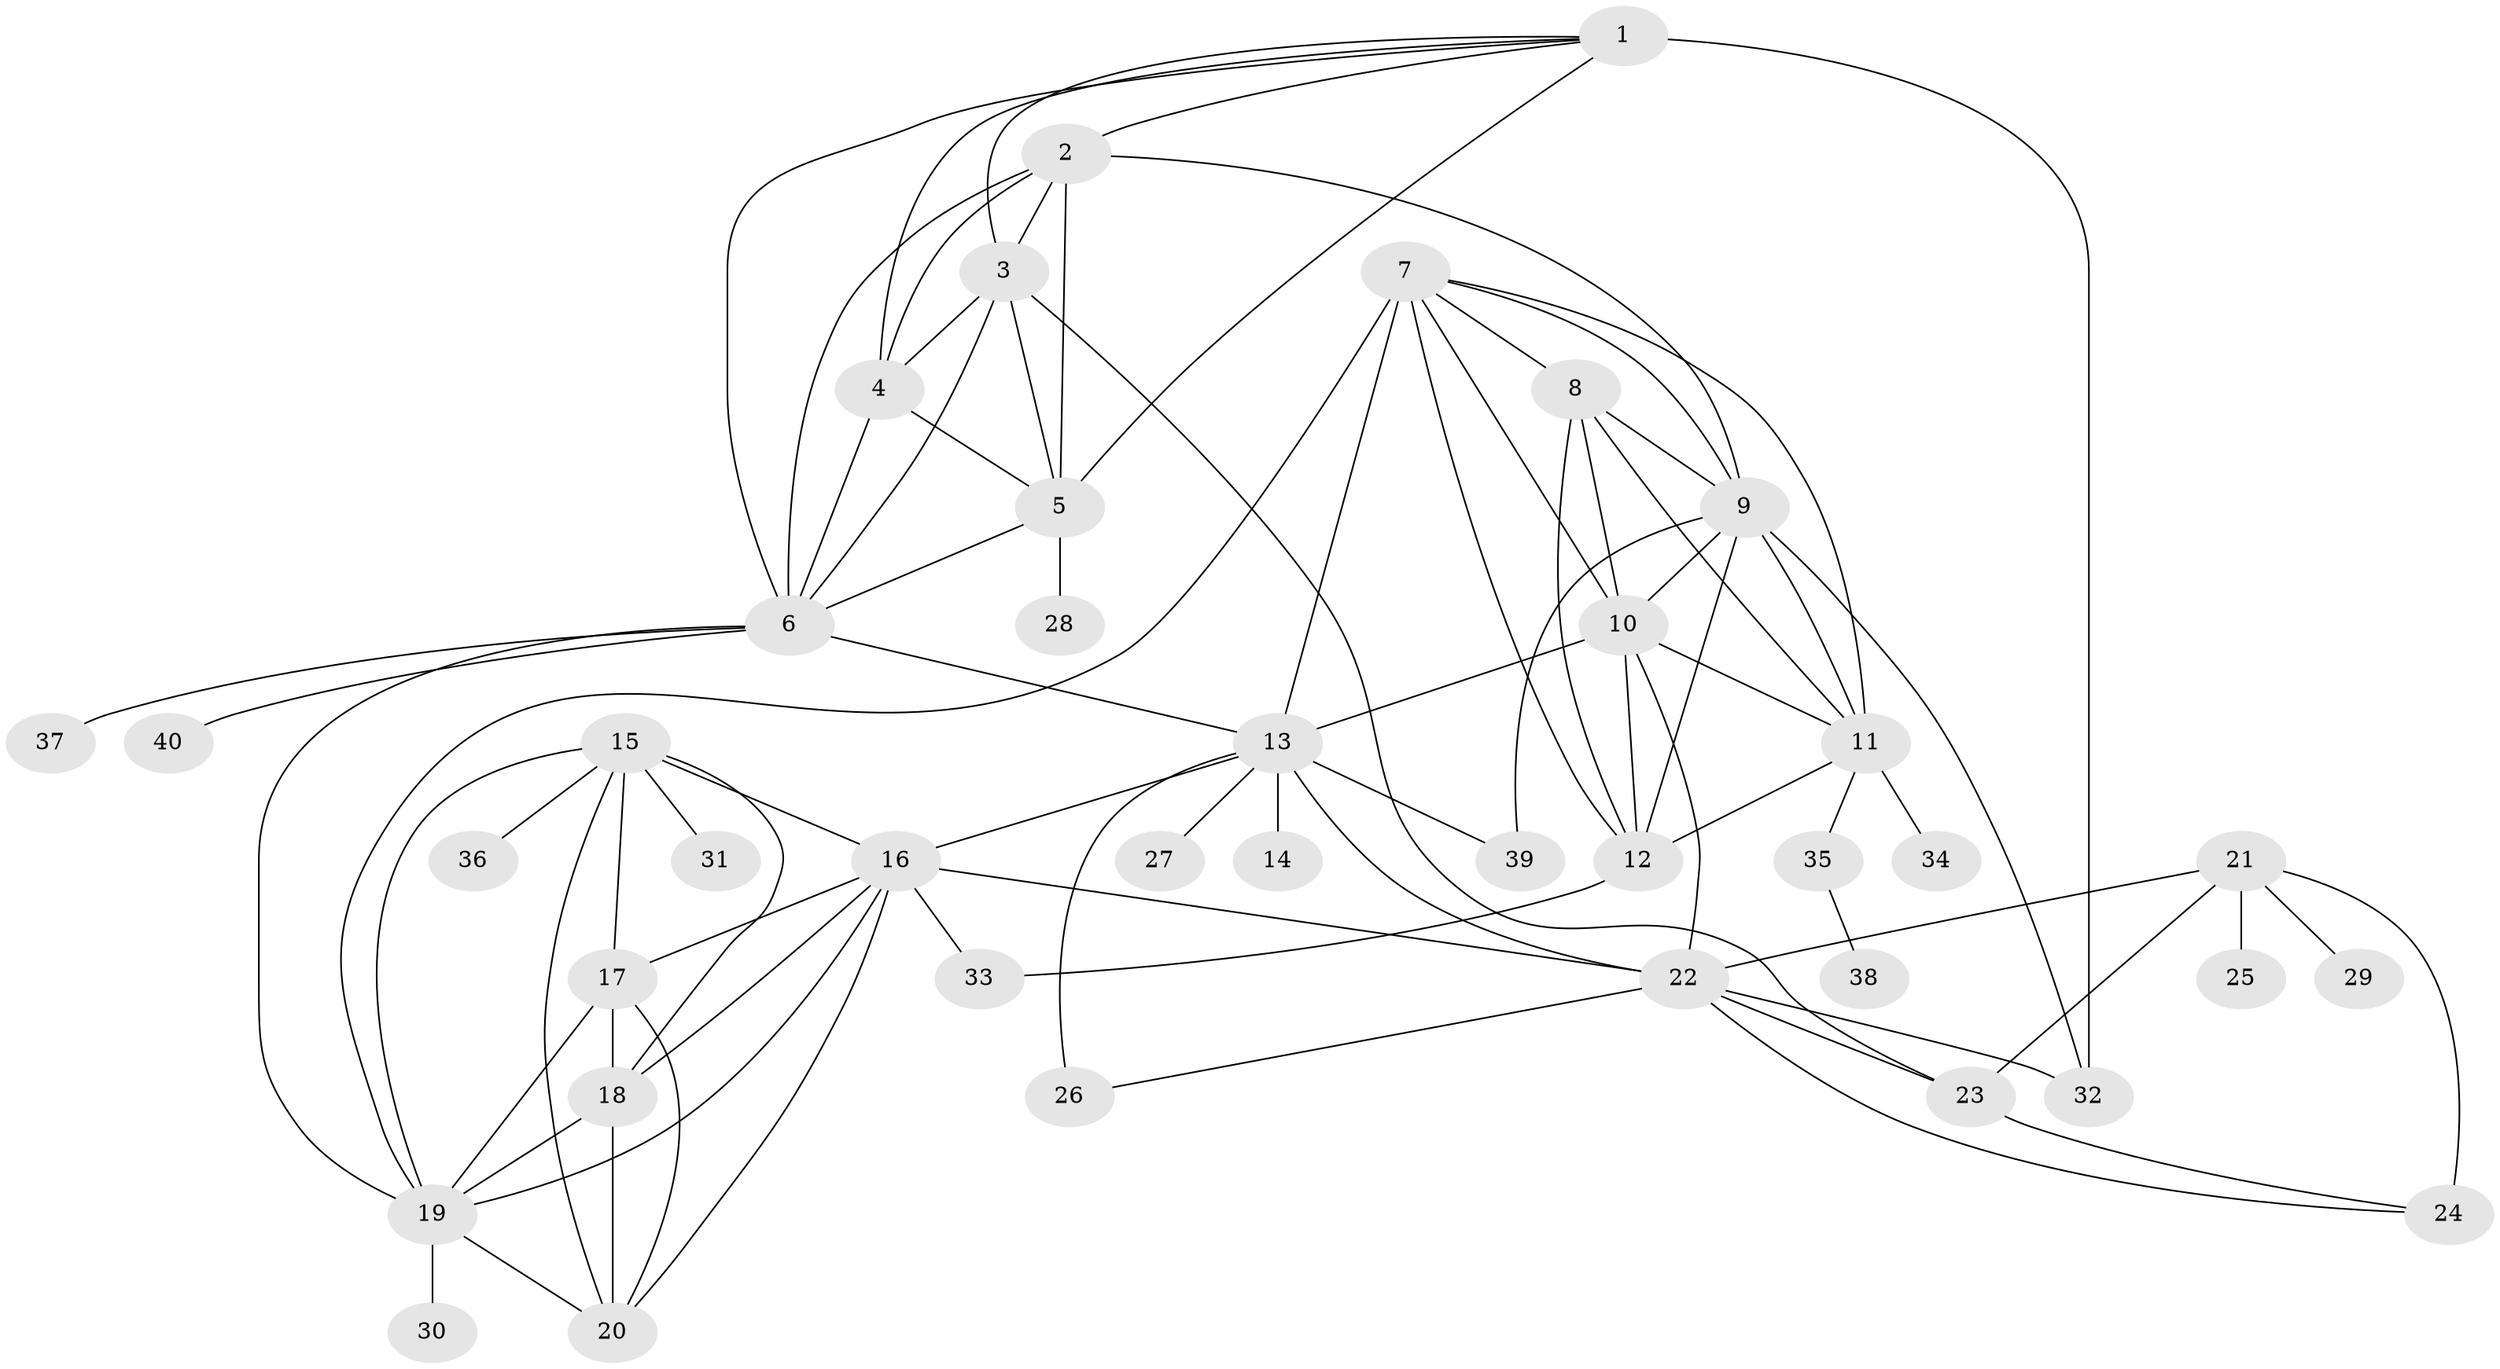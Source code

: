 // original degree distribution, {11: 0.022727272727272728, 9: 0.03787878787878788, 7: 0.022727272727272728, 10: 0.045454545454545456, 8: 0.03787878787878788, 12: 0.015151515151515152, 6: 0.030303030303030304, 13: 0.007575757575757576, 5: 0.007575757575757576, 1: 0.6212121212121212, 2: 0.12878787878787878, 3: 0.022727272727272728}
// Generated by graph-tools (version 1.1) at 2025/52/03/04/25 22:52:25]
// undirected, 40 vertices, 84 edges
graph export_dot {
  node [color=gray90,style=filled];
  1;
  2;
  3;
  4;
  5;
  6;
  7;
  8;
  9;
  10;
  11;
  12;
  13;
  14;
  15;
  16;
  17;
  18;
  19;
  20;
  21;
  22;
  23;
  24;
  25;
  26;
  27;
  28;
  29;
  30;
  31;
  32;
  33;
  34;
  35;
  36;
  37;
  38;
  39;
  40;
  1 -- 2 [weight=1.0];
  1 -- 3 [weight=1.0];
  1 -- 4 [weight=1.0];
  1 -- 5 [weight=1.0];
  1 -- 6 [weight=1.0];
  1 -- 32 [weight=5.0];
  2 -- 3 [weight=1.0];
  2 -- 4 [weight=1.0];
  2 -- 5 [weight=1.0];
  2 -- 6 [weight=1.0];
  2 -- 9 [weight=1.0];
  3 -- 4 [weight=1.0];
  3 -- 5 [weight=1.0];
  3 -- 6 [weight=1.0];
  3 -- 23 [weight=1.0];
  4 -- 5 [weight=1.0];
  4 -- 6 [weight=1.0];
  5 -- 6 [weight=1.0];
  5 -- 28 [weight=1.0];
  6 -- 13 [weight=1.0];
  6 -- 19 [weight=1.0];
  6 -- 37 [weight=1.0];
  6 -- 40 [weight=1.0];
  7 -- 8 [weight=2.0];
  7 -- 9 [weight=1.0];
  7 -- 10 [weight=1.0];
  7 -- 11 [weight=1.0];
  7 -- 12 [weight=1.0];
  7 -- 13 [weight=4.0];
  7 -- 19 [weight=1.0];
  8 -- 9 [weight=1.0];
  8 -- 10 [weight=1.0];
  8 -- 11 [weight=1.0];
  8 -- 12 [weight=1.0];
  9 -- 10 [weight=1.0];
  9 -- 11 [weight=1.0];
  9 -- 12 [weight=1.0];
  9 -- 32 [weight=1.0];
  9 -- 39 [weight=4.0];
  10 -- 11 [weight=1.0];
  10 -- 12 [weight=1.0];
  10 -- 13 [weight=1.0];
  10 -- 22 [weight=1.0];
  11 -- 12 [weight=1.0];
  11 -- 34 [weight=1.0];
  11 -- 35 [weight=2.0];
  12 -- 33 [weight=1.0];
  13 -- 14 [weight=5.0];
  13 -- 16 [weight=1.0];
  13 -- 22 [weight=1.0];
  13 -- 26 [weight=3.0];
  13 -- 27 [weight=1.0];
  13 -- 39 [weight=1.0];
  15 -- 16 [weight=1.0];
  15 -- 17 [weight=1.0];
  15 -- 18 [weight=1.0];
  15 -- 19 [weight=1.0];
  15 -- 20 [weight=1.0];
  15 -- 31 [weight=1.0];
  15 -- 36 [weight=1.0];
  16 -- 17 [weight=1.0];
  16 -- 18 [weight=1.0];
  16 -- 19 [weight=1.0];
  16 -- 20 [weight=1.0];
  16 -- 22 [weight=1.0];
  16 -- 33 [weight=1.0];
  17 -- 18 [weight=5.0];
  17 -- 19 [weight=1.0];
  17 -- 20 [weight=1.0];
  18 -- 19 [weight=1.0];
  18 -- 20 [weight=1.0];
  19 -- 20 [weight=1.0];
  19 -- 30 [weight=1.0];
  21 -- 22 [weight=3.0];
  21 -- 23 [weight=3.0];
  21 -- 24 [weight=3.0];
  21 -- 25 [weight=4.0];
  21 -- 29 [weight=4.0];
  22 -- 23 [weight=1.0];
  22 -- 24 [weight=1.0];
  22 -- 26 [weight=1.0];
  22 -- 32 [weight=1.0];
  23 -- 24 [weight=1.0];
  35 -- 38 [weight=1.0];
}
